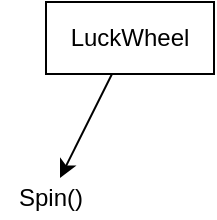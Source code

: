 <mxfile version="14.4.3" type="device"><diagram id="jo0eoamLS4Sws8U_DlcC" name="Page-1"><mxGraphModel dx="622" dy="553" grid="1" gridSize="10" guides="1" tooltips="1" connect="1" arrows="1" fold="1" page="1" pageScale="1" pageWidth="850" pageHeight="1100" math="0" shadow="0"><root><mxCell id="0"/><mxCell id="1" parent="0"/><mxCell id="0duUNkTY6yTZ076Npk7s-1" value="LuckWheel" style="rounded=0;whiteSpace=wrap;html=1;" vertex="1" parent="1"><mxGeometry x="348" y="472" width="84" height="36" as="geometry"/></mxCell><mxCell id="0duUNkTY6yTZ076Npk7s-2" value="Spin()" style="text;html=1;align=center;verticalAlign=middle;resizable=0;points=[];autosize=1;" vertex="1" parent="1"><mxGeometry x="325" y="560" width="50" height="20" as="geometry"/></mxCell><mxCell id="0duUNkTY6yTZ076Npk7s-3" value="" style="endArrow=classic;html=1;" edge="1" parent="1" source="0duUNkTY6yTZ076Npk7s-1" target="0duUNkTY6yTZ076Npk7s-2"><mxGeometry width="50" height="50" relative="1" as="geometry"><mxPoint x="340" y="620" as="sourcePoint"/><mxPoint x="390" y="570" as="targetPoint"/></mxGeometry></mxCell></root></mxGraphModel></diagram></mxfile>